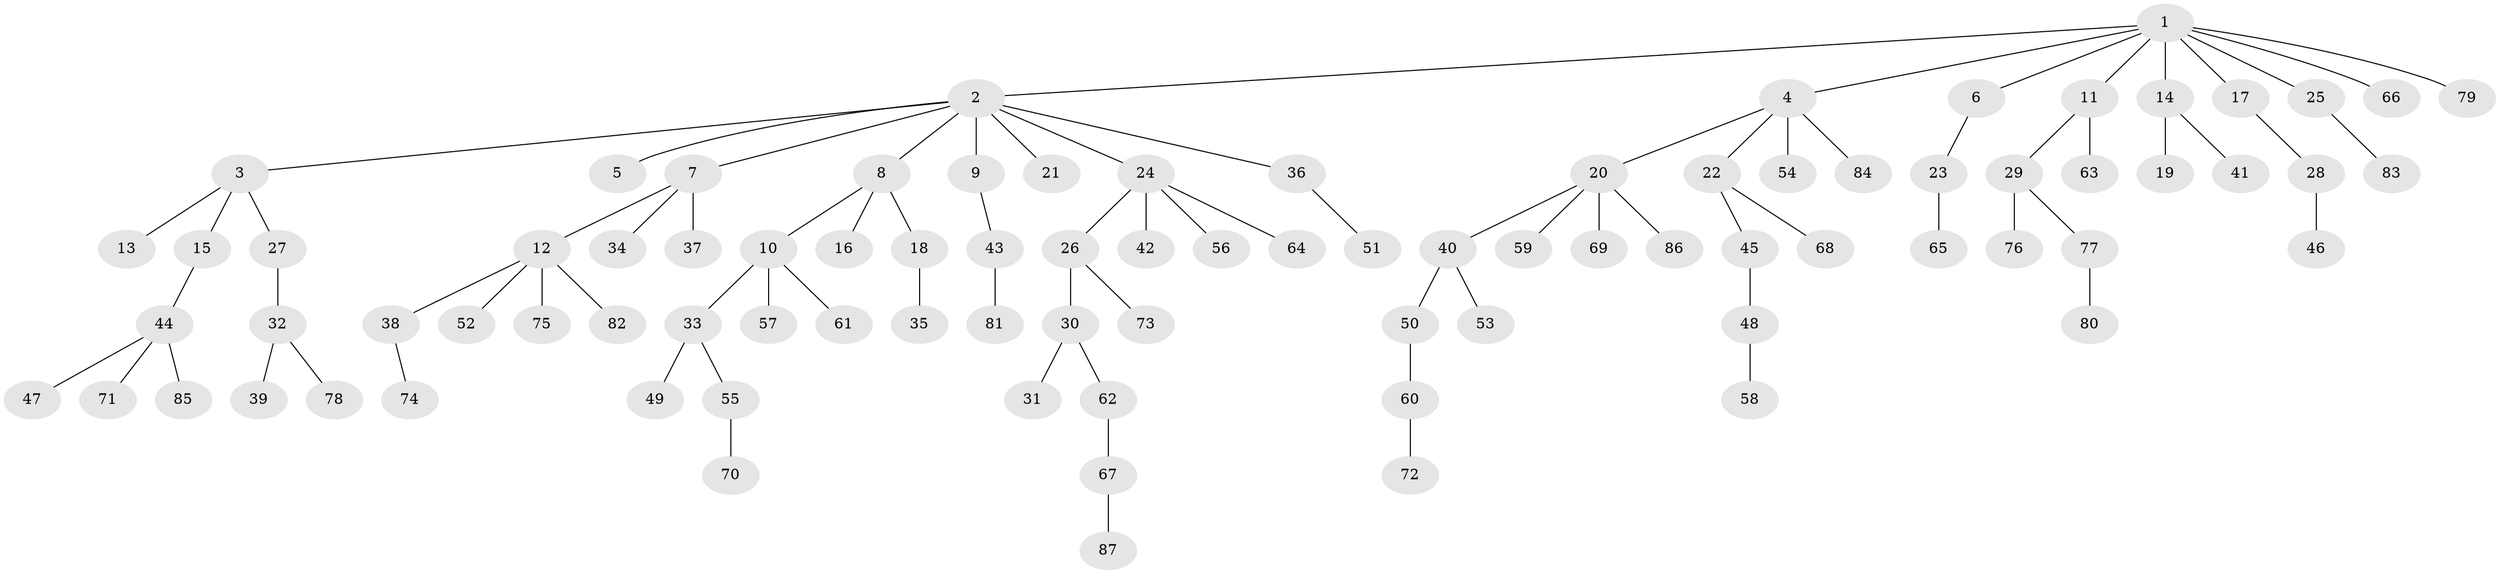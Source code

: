 // coarse degree distribution, {10: 0.016129032258064516, 8: 0.016129032258064516, 4: 0.0967741935483871, 1: 0.6290322580645161, 2: 0.1774193548387097, 7: 0.016129032258064516, 6: 0.016129032258064516, 3: 0.03225806451612903}
// Generated by graph-tools (version 1.1) at 2025/42/03/06/25 10:42:04]
// undirected, 87 vertices, 86 edges
graph export_dot {
graph [start="1"]
  node [color=gray90,style=filled];
  1;
  2;
  3;
  4;
  5;
  6;
  7;
  8;
  9;
  10;
  11;
  12;
  13;
  14;
  15;
  16;
  17;
  18;
  19;
  20;
  21;
  22;
  23;
  24;
  25;
  26;
  27;
  28;
  29;
  30;
  31;
  32;
  33;
  34;
  35;
  36;
  37;
  38;
  39;
  40;
  41;
  42;
  43;
  44;
  45;
  46;
  47;
  48;
  49;
  50;
  51;
  52;
  53;
  54;
  55;
  56;
  57;
  58;
  59;
  60;
  61;
  62;
  63;
  64;
  65;
  66;
  67;
  68;
  69;
  70;
  71;
  72;
  73;
  74;
  75;
  76;
  77;
  78;
  79;
  80;
  81;
  82;
  83;
  84;
  85;
  86;
  87;
  1 -- 2;
  1 -- 4;
  1 -- 6;
  1 -- 11;
  1 -- 14;
  1 -- 17;
  1 -- 25;
  1 -- 66;
  1 -- 79;
  2 -- 3;
  2 -- 5;
  2 -- 7;
  2 -- 8;
  2 -- 9;
  2 -- 21;
  2 -- 24;
  2 -- 36;
  3 -- 13;
  3 -- 15;
  3 -- 27;
  4 -- 20;
  4 -- 22;
  4 -- 54;
  4 -- 84;
  6 -- 23;
  7 -- 12;
  7 -- 34;
  7 -- 37;
  8 -- 10;
  8 -- 16;
  8 -- 18;
  9 -- 43;
  10 -- 33;
  10 -- 57;
  10 -- 61;
  11 -- 29;
  11 -- 63;
  12 -- 38;
  12 -- 52;
  12 -- 75;
  12 -- 82;
  14 -- 19;
  14 -- 41;
  15 -- 44;
  17 -- 28;
  18 -- 35;
  20 -- 40;
  20 -- 59;
  20 -- 69;
  20 -- 86;
  22 -- 45;
  22 -- 68;
  23 -- 65;
  24 -- 26;
  24 -- 42;
  24 -- 56;
  24 -- 64;
  25 -- 83;
  26 -- 30;
  26 -- 73;
  27 -- 32;
  28 -- 46;
  29 -- 76;
  29 -- 77;
  30 -- 31;
  30 -- 62;
  32 -- 39;
  32 -- 78;
  33 -- 49;
  33 -- 55;
  36 -- 51;
  38 -- 74;
  40 -- 50;
  40 -- 53;
  43 -- 81;
  44 -- 47;
  44 -- 71;
  44 -- 85;
  45 -- 48;
  48 -- 58;
  50 -- 60;
  55 -- 70;
  60 -- 72;
  62 -- 67;
  67 -- 87;
  77 -- 80;
}
